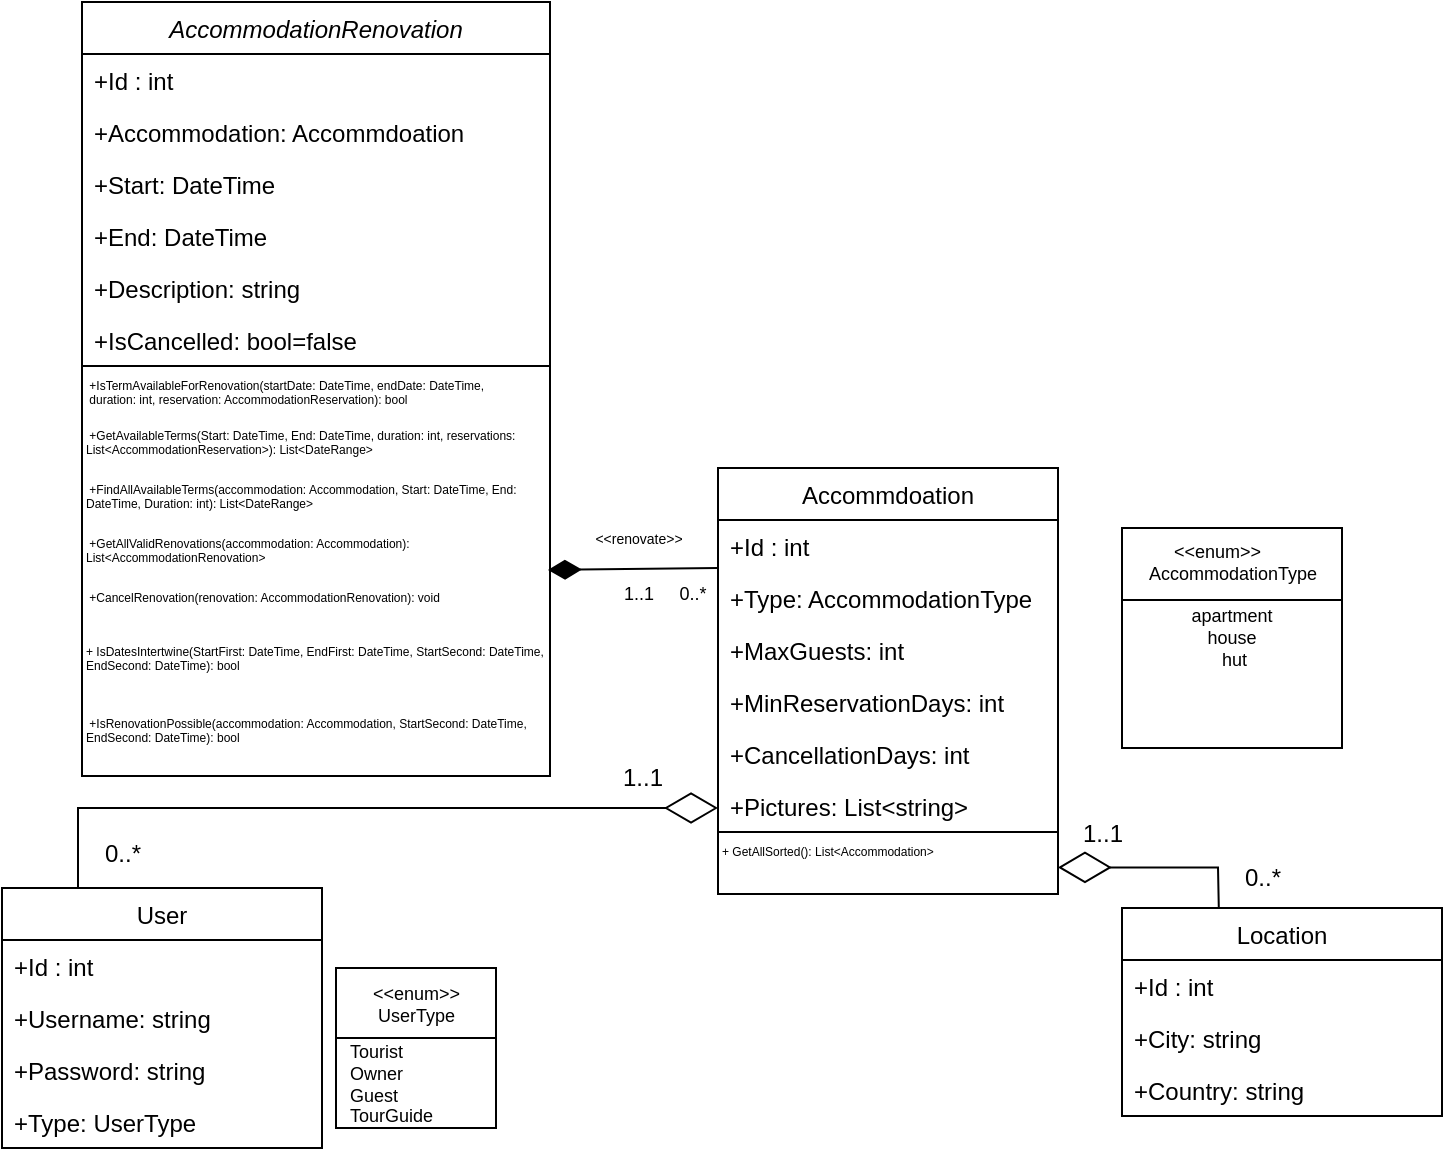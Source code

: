 <mxfile version="24.4.0" type="device">
  <diagram id="C5RBs43oDa-KdzZeNtuy" name="Page-1">
    <mxGraphModel dx="652" dy="1490" grid="1" gridSize="9" guides="1" tooltips="1" connect="1" arrows="1" fold="1" page="1" pageScale="1" pageWidth="827" pageHeight="1169" math="0" shadow="0">
      <root>
        <mxCell id="WIyWlLk6GJQsqaUBKTNV-0" />
        <mxCell id="WIyWlLk6GJQsqaUBKTNV-1" parent="WIyWlLk6GJQsqaUBKTNV-0" />
        <mxCell id="zkfFHV4jXpPFQw0GAbJ--0" value="AccommodationRenovation" style="swimlane;fontStyle=2;align=center;verticalAlign=top;childLayout=stackLayout;horizontal=1;startSize=26;horizontalStack=0;resizeParent=1;resizeLast=0;collapsible=1;marginBottom=0;rounded=0;shadow=0;strokeWidth=1;" parent="WIyWlLk6GJQsqaUBKTNV-1" vertex="1">
          <mxGeometry x="190" y="-113" width="234" height="387" as="geometry">
            <mxRectangle x="230" y="140" width="160" height="26" as="alternateBounds" />
          </mxGeometry>
        </mxCell>
        <mxCell id="zkfFHV4jXpPFQw0GAbJ--1" value="+Id : int" style="text;align=left;verticalAlign=top;spacingLeft=4;spacingRight=4;overflow=hidden;rotatable=0;points=[[0,0.5],[1,0.5]];portConstraint=eastwest;" parent="zkfFHV4jXpPFQw0GAbJ--0" vertex="1">
          <mxGeometry y="26" width="234" height="26" as="geometry" />
        </mxCell>
        <mxCell id="zkfFHV4jXpPFQw0GAbJ--2" value="+Accommodation: Accommdoation" style="text;align=left;verticalAlign=top;spacingLeft=4;spacingRight=4;overflow=hidden;rotatable=0;points=[[0,0.5],[1,0.5]];portConstraint=eastwest;rounded=0;shadow=0;html=0;" parent="zkfFHV4jXpPFQw0GAbJ--0" vertex="1">
          <mxGeometry y="52" width="234" height="26" as="geometry" />
        </mxCell>
        <mxCell id="zkfFHV4jXpPFQw0GAbJ--3" value="+Start: DateTime&#xa;" style="text;align=left;verticalAlign=top;spacingLeft=4;spacingRight=4;overflow=hidden;rotatable=0;points=[[0,0.5],[1,0.5]];portConstraint=eastwest;rounded=0;shadow=0;html=0;" parent="zkfFHV4jXpPFQw0GAbJ--0" vertex="1">
          <mxGeometry y="78" width="234" height="26" as="geometry" />
        </mxCell>
        <mxCell id="-NbkwlvzZSopZgZ9AZUB-4" value="+End: DateTime&#xa;" style="text;align=left;verticalAlign=top;spacingLeft=4;spacingRight=4;overflow=hidden;rotatable=0;points=[[0,0.5],[1,0.5]];portConstraint=eastwest;rounded=0;shadow=0;html=0;" parent="zkfFHV4jXpPFQw0GAbJ--0" vertex="1">
          <mxGeometry y="104" width="234" height="26" as="geometry" />
        </mxCell>
        <mxCell id="-NbkwlvzZSopZgZ9AZUB-5" value="+Description: string&#xa;" style="text;align=left;verticalAlign=top;spacingLeft=4;spacingRight=4;overflow=hidden;rotatable=0;points=[[0,0.5],[1,0.5]];portConstraint=eastwest;rounded=0;shadow=0;html=0;" parent="zkfFHV4jXpPFQw0GAbJ--0" vertex="1">
          <mxGeometry y="130" width="234" height="26" as="geometry" />
        </mxCell>
        <mxCell id="wz39yBtg1xBkKlrPDlyE-10" value="" style="endArrow=none;html=1;rounded=0;entryX=1;entryY=0;entryDx=0;entryDy=0;" edge="1" parent="zkfFHV4jXpPFQw0GAbJ--0" target="wz39yBtg1xBkKlrPDlyE-4">
          <mxGeometry width="50" height="50" relative="1" as="geometry">
            <mxPoint y="182" as="sourcePoint" />
            <mxPoint x="50" y="132" as="targetPoint" />
          </mxGeometry>
        </mxCell>
        <mxCell id="-NbkwlvzZSopZgZ9AZUB-3" value="+IsCancelled: bool=false&#xa;" style="text;align=left;verticalAlign=top;spacingLeft=4;spacingRight=4;overflow=hidden;rotatable=0;points=[[0,0.5],[1,0.5]];portConstraint=eastwest;rounded=0;shadow=0;html=0;" parent="zkfFHV4jXpPFQw0GAbJ--0" vertex="1">
          <mxGeometry y="156" width="234" height="26" as="geometry" />
        </mxCell>
        <mxCell id="wz39yBtg1xBkKlrPDlyE-0" value="" style="endArrow=none;html=1;rounded=0;" edge="1" parent="zkfFHV4jXpPFQw0GAbJ--0" target="wz39yBtg1xBkKlrPDlyE-4">
          <mxGeometry width="50" height="50" relative="1" as="geometry">
            <mxPoint y="182" as="sourcePoint" />
            <mxPoint x="216" y="182" as="targetPoint" />
          </mxGeometry>
        </mxCell>
        <mxCell id="wz39yBtg1xBkKlrPDlyE-4" value=" +IsTermAvailableForRenovation(startDate: DateTime, endDate: DateTime,&#xa; duration: int, reservation: AccommodationReservation): bool" style="text;whiteSpace=wrap;fontSize=6;" vertex="1" parent="zkfFHV4jXpPFQw0GAbJ--0">
          <mxGeometry y="182" width="234" height="25" as="geometry" />
        </mxCell>
        <mxCell id="wz39yBtg1xBkKlrPDlyE-8" value=" +GetAvailableTerms(Start: DateTime, End: DateTime, duration: int, reservations: List&lt;AccommodationReservation&gt;): List&lt;DateRange&gt;" style="text;whiteSpace=wrap;fontSize=6;" vertex="1" parent="zkfFHV4jXpPFQw0GAbJ--0">
          <mxGeometry y="207" width="234" height="27" as="geometry" />
        </mxCell>
        <mxCell id="wz39yBtg1xBkKlrPDlyE-9" value=" +FindAllAvailableTerms(accommodation: Accommodation, Start: DateTime, End: DateTime, Duration: int): List&lt;DateRange&gt;" style="text;whiteSpace=wrap;fontSize=6;" vertex="1" parent="zkfFHV4jXpPFQw0GAbJ--0">
          <mxGeometry y="234" width="234" height="27" as="geometry" />
        </mxCell>
        <mxCell id="wz39yBtg1xBkKlrPDlyE-11" value=" +GetAllValidRenovations(accommodation: Accommodation): List&lt;AccommodationRenovation&gt;" style="text;whiteSpace=wrap;fontSize=6;" vertex="1" parent="zkfFHV4jXpPFQw0GAbJ--0">
          <mxGeometry y="261" width="234" height="27" as="geometry" />
        </mxCell>
        <mxCell id="wz39yBtg1xBkKlrPDlyE-12" value=" +CancelRenovation(renovation: AccommodationRenovation): void" style="text;whiteSpace=wrap;fontSize=6;" vertex="1" parent="zkfFHV4jXpPFQw0GAbJ--0">
          <mxGeometry y="288" width="234" height="27" as="geometry" />
        </mxCell>
        <mxCell id="wz39yBtg1xBkKlrPDlyE-13" value="+ IsDatesIntertwine(StartFirst: DateTime, EndFirst: DateTime, StartSecond: DateTime, EndSecond: DateTime): bool" style="text;whiteSpace=wrap;fontSize=6;" vertex="1" parent="zkfFHV4jXpPFQw0GAbJ--0">
          <mxGeometry y="315" width="234" height="36" as="geometry" />
        </mxCell>
        <mxCell id="wz39yBtg1xBkKlrPDlyE-14" value=" +IsRenovationPossible(accommodation: Accommodation, StartSecond: DateTime, EndSecond: DateTime): bool" style="text;whiteSpace=wrap;fontSize=6;" vertex="1" parent="zkfFHV4jXpPFQw0GAbJ--0">
          <mxGeometry y="351" width="234" height="36" as="geometry" />
        </mxCell>
        <mxCell id="zkfFHV4jXpPFQw0GAbJ--17" value="Accommdoation" style="swimlane;fontStyle=0;align=center;verticalAlign=top;childLayout=stackLayout;horizontal=1;startSize=26;horizontalStack=0;resizeParent=1;resizeLast=0;collapsible=1;marginBottom=0;rounded=0;shadow=0;strokeWidth=1;" parent="WIyWlLk6GJQsqaUBKTNV-1" vertex="1">
          <mxGeometry x="508" y="120" width="170" height="213" as="geometry">
            <mxRectangle x="550" y="140" width="160" height="26" as="alternateBounds" />
          </mxGeometry>
        </mxCell>
        <mxCell id="zkfFHV4jXpPFQw0GAbJ--19" value="+Id : int" style="text;align=left;verticalAlign=top;spacingLeft=4;spacingRight=4;overflow=hidden;rotatable=0;points=[[0,0.5],[1,0.5]];portConstraint=eastwest;rounded=0;shadow=0;html=0;" parent="zkfFHV4jXpPFQw0GAbJ--17" vertex="1">
          <mxGeometry y="26" width="170" height="26" as="geometry" />
        </mxCell>
        <mxCell id="zkfFHV4jXpPFQw0GAbJ--21" value="+Type: AccommodationType" style="text;align=left;verticalAlign=top;spacingLeft=4;spacingRight=4;overflow=hidden;rotatable=0;points=[[0,0.5],[1,0.5]];portConstraint=eastwest;rounded=0;shadow=0;html=0;" parent="zkfFHV4jXpPFQw0GAbJ--17" vertex="1">
          <mxGeometry y="52" width="170" height="26" as="geometry" />
        </mxCell>
        <mxCell id="-NbkwlvzZSopZgZ9AZUB-8" value="+MaxGuests: int" style="text;align=left;verticalAlign=top;spacingLeft=4;spacingRight=4;overflow=hidden;rotatable=0;points=[[0,0.5],[1,0.5]];portConstraint=eastwest;rounded=0;shadow=0;html=0;" parent="zkfFHV4jXpPFQw0GAbJ--17" vertex="1">
          <mxGeometry y="78" width="170" height="26" as="geometry" />
        </mxCell>
        <mxCell id="-NbkwlvzZSopZgZ9AZUB-9" value="+MinReservationDays: int" style="text;align=left;verticalAlign=top;spacingLeft=4;spacingRight=4;overflow=hidden;rotatable=0;points=[[0,0.5],[1,0.5]];portConstraint=eastwest;rounded=0;shadow=0;html=0;" parent="zkfFHV4jXpPFQw0GAbJ--17" vertex="1">
          <mxGeometry y="104" width="170" height="26" as="geometry" />
        </mxCell>
        <mxCell id="-NbkwlvzZSopZgZ9AZUB-10" value="+CancellationDays: int" style="text;align=left;verticalAlign=top;spacingLeft=4;spacingRight=4;overflow=hidden;rotatable=0;points=[[0,0.5],[1,0.5]];portConstraint=eastwest;rounded=0;shadow=0;html=0;" parent="zkfFHV4jXpPFQw0GAbJ--17" vertex="1">
          <mxGeometry y="130" width="170" height="26" as="geometry" />
        </mxCell>
        <mxCell id="-NbkwlvzZSopZgZ9AZUB-7" value="+Pictures: List&lt;string&gt; " style="text;align=left;verticalAlign=top;spacingLeft=4;spacingRight=4;overflow=hidden;rotatable=0;points=[[0,0.5],[1,0.5]];portConstraint=eastwest;rounded=0;shadow=0;html=0;" parent="zkfFHV4jXpPFQw0GAbJ--17" vertex="1">
          <mxGeometry y="156" width="170" height="26" as="geometry" />
        </mxCell>
        <mxCell id="wz39yBtg1xBkKlrPDlyE-16" value="" style="endArrow=none;html=1;rounded=0;entryX=1;entryY=0;entryDx=0;entryDy=0;" edge="1" parent="zkfFHV4jXpPFQw0GAbJ--17" target="wz39yBtg1xBkKlrPDlyE-15">
          <mxGeometry width="50" height="50" relative="1" as="geometry">
            <mxPoint y="182" as="sourcePoint" />
            <mxPoint x="81" y="182" as="targetPoint" />
          </mxGeometry>
        </mxCell>
        <mxCell id="wz39yBtg1xBkKlrPDlyE-15" value="+ GetAllSorted(): List&lt;Accommodation&gt;" style="text;whiteSpace=wrap;fontSize=6;" vertex="1" parent="zkfFHV4jXpPFQw0GAbJ--17">
          <mxGeometry y="182" width="170" height="25" as="geometry" />
        </mxCell>
        <mxCell id="jrBvMISbflwZqs7c-j3e-2" value="Location" style="swimlane;fontStyle=0;align=center;verticalAlign=top;childLayout=stackLayout;horizontal=1;startSize=26;horizontalStack=0;resizeParent=1;resizeLast=0;collapsible=1;marginBottom=0;rounded=0;shadow=0;strokeWidth=1;" parent="WIyWlLk6GJQsqaUBKTNV-1" vertex="1">
          <mxGeometry x="710" y="340" width="160" height="104" as="geometry">
            <mxRectangle x="340" y="380" width="170" height="26" as="alternateBounds" />
          </mxGeometry>
        </mxCell>
        <mxCell id="jrBvMISbflwZqs7c-j3e-3" value="+Id : int" style="text;align=left;verticalAlign=top;spacingLeft=4;spacingRight=4;overflow=hidden;rotatable=0;points=[[0,0.5],[1,0.5]];portConstraint=eastwest;" parent="jrBvMISbflwZqs7c-j3e-2" vertex="1">
          <mxGeometry y="26" width="160" height="26" as="geometry" />
        </mxCell>
        <mxCell id="jrBvMISbflwZqs7c-j3e-6" value="+City: string" style="text;align=left;verticalAlign=top;spacingLeft=4;spacingRight=4;overflow=hidden;rotatable=0;points=[[0,0.5],[1,0.5]];portConstraint=eastwest;" parent="jrBvMISbflwZqs7c-j3e-2" vertex="1">
          <mxGeometry y="52" width="160" height="26" as="geometry" />
        </mxCell>
        <mxCell id="jrBvMISbflwZqs7c-j3e-5" value="+Country: string" style="text;align=left;verticalAlign=top;spacingLeft=4;spacingRight=4;overflow=hidden;rotatable=0;points=[[0,0.5],[1,0.5]];portConstraint=eastwest;" parent="jrBvMISbflwZqs7c-j3e-2" vertex="1">
          <mxGeometry y="78" width="160" height="26" as="geometry" />
        </mxCell>
        <mxCell id="jrBvMISbflwZqs7c-j3e-7" value="User" style="swimlane;fontStyle=0;align=center;verticalAlign=top;childLayout=stackLayout;horizontal=1;startSize=26;horizontalStack=0;resizeParent=1;resizeLast=0;collapsible=1;marginBottom=0;rounded=0;shadow=0;strokeWidth=1;" parent="WIyWlLk6GJQsqaUBKTNV-1" vertex="1">
          <mxGeometry x="150" y="330" width="160" height="130" as="geometry">
            <mxRectangle x="340" y="380" width="170" height="26" as="alternateBounds" />
          </mxGeometry>
        </mxCell>
        <mxCell id="jrBvMISbflwZqs7c-j3e-8" value="+Id : int" style="text;align=left;verticalAlign=top;spacingLeft=4;spacingRight=4;overflow=hidden;rotatable=0;points=[[0,0.5],[1,0.5]];portConstraint=eastwest;" parent="jrBvMISbflwZqs7c-j3e-7" vertex="1">
          <mxGeometry y="26" width="160" height="26" as="geometry" />
        </mxCell>
        <mxCell id="jrBvMISbflwZqs7c-j3e-11" value="+Username: string" style="text;align=left;verticalAlign=top;spacingLeft=4;spacingRight=4;overflow=hidden;rotatable=0;points=[[0,0.5],[1,0.5]];portConstraint=eastwest;" parent="jrBvMISbflwZqs7c-j3e-7" vertex="1">
          <mxGeometry y="52" width="160" height="26" as="geometry" />
        </mxCell>
        <mxCell id="jrBvMISbflwZqs7c-j3e-10" value="+Password: string" style="text;align=left;verticalAlign=top;spacingLeft=4;spacingRight=4;overflow=hidden;rotatable=0;points=[[0,0.5],[1,0.5]];portConstraint=eastwest;" parent="jrBvMISbflwZqs7c-j3e-7" vertex="1">
          <mxGeometry y="78" width="160" height="26" as="geometry" />
        </mxCell>
        <mxCell id="jrBvMISbflwZqs7c-j3e-12" value="+Type: UserType" style="text;align=left;verticalAlign=top;spacingLeft=4;spacingRight=4;overflow=hidden;rotatable=0;points=[[0,0.5],[1,0.5]];portConstraint=eastwest;" parent="jrBvMISbflwZqs7c-j3e-7" vertex="1">
          <mxGeometry y="104" width="160" height="26" as="geometry" />
        </mxCell>
        <mxCell id="jrBvMISbflwZqs7c-j3e-17" value="" style="group" parent="WIyWlLk6GJQsqaUBKTNV-1" vertex="1" connectable="0">
          <mxGeometry x="317" y="370" width="80" height="100" as="geometry" />
        </mxCell>
        <mxCell id="jrBvMISbflwZqs7c-j3e-13" value="" style="whiteSpace=wrap;html=1;aspect=fixed;" parent="jrBvMISbflwZqs7c-j3e-17" vertex="1">
          <mxGeometry width="80" height="80" as="geometry" />
        </mxCell>
        <mxCell id="jrBvMISbflwZqs7c-j3e-14" value="     &lt;&lt;enum&gt;&gt;&#xa;      UserType" style="text;align=left;verticalAlign=top;spacingLeft=4;spacingRight=4;overflow=hidden;rotatable=0;points=[[0,0.5],[1,0.5]];portConstraint=eastwest;rounded=0;shadow=0;html=0;fontSize=9;" parent="jrBvMISbflwZqs7c-j3e-17" vertex="1">
          <mxGeometry y="1" width="80" height="30" as="geometry" />
        </mxCell>
        <mxCell id="jrBvMISbflwZqs7c-j3e-15" value="" style="line;html=1;strokeWidth=1;align=left;verticalAlign=middle;spacingTop=-1;spacingLeft=3;spacingRight=3;rotatable=0;labelPosition=right;points=[];portConstraint=eastwest;" parent="jrBvMISbflwZqs7c-j3e-17" vertex="1">
          <mxGeometry y="31" width="80" height="8" as="geometry" />
        </mxCell>
        <mxCell id="jrBvMISbflwZqs7c-j3e-16" value="Tourist&#xa;Owner&#xa;Guest&#xa;TourGuide" style="text;whiteSpace=wrap;fontSize=9;" parent="jrBvMISbflwZqs7c-j3e-17" vertex="1">
          <mxGeometry x="5" y="30" width="70" height="70" as="geometry" />
        </mxCell>
        <mxCell id="jrBvMISbflwZqs7c-j3e-19" value="" style="group" parent="WIyWlLk6GJQsqaUBKTNV-1" vertex="1" connectable="0">
          <mxGeometry x="710" y="150" width="140" height="110" as="geometry" />
        </mxCell>
        <mxCell id="-NbkwlvzZSopZgZ9AZUB-18" value="apartment&lt;div style=&quot;font-size: 9px;&quot;&gt;house&lt;br style=&quot;font-size: 9px;&quot;&gt;&amp;nbsp;hut&lt;/div&gt;" style="whiteSpace=wrap;html=1;aspect=fixed;fontSize=9;" parent="jrBvMISbflwZqs7c-j3e-19" vertex="1">
          <mxGeometry width="110" height="110" as="geometry" />
        </mxCell>
        <mxCell id="jrBvMISbflwZqs7c-j3e-0" value="        &lt;&lt;enum&gt;&gt;&#xa;   AccommodationType" style="text;align=left;verticalAlign=top;spacingLeft=4;spacingRight=4;overflow=hidden;rotatable=0;points=[[0,0.5],[1,0.5]];portConstraint=eastwest;rounded=0;shadow=0;html=0;fontSize=9;" parent="jrBvMISbflwZqs7c-j3e-19" vertex="1">
          <mxGeometry width="140" height="40" as="geometry" />
        </mxCell>
        <mxCell id="jrBvMISbflwZqs7c-j3e-1" value="" style="line;html=1;strokeWidth=1;align=left;verticalAlign=middle;spacingTop=-1;spacingLeft=3;spacingRight=3;rotatable=0;labelPosition=right;points=[];portConstraint=eastwest;" parent="jrBvMISbflwZqs7c-j3e-19" vertex="1">
          <mxGeometry y="32" width="110" height="8" as="geometry" />
        </mxCell>
        <mxCell id="jrBvMISbflwZqs7c-j3e-24" value="" style="endArrow=diamondThin;endFill=0;endSize=24;html=1;rounded=0;exitX=0.315;exitY=0.003;exitDx=0;exitDy=0;exitPerimeter=0;" parent="WIyWlLk6GJQsqaUBKTNV-1" edge="1">
          <mxGeometry width="160" relative="1" as="geometry">
            <mxPoint x="758.4" y="340.002" as="sourcePoint" />
            <mxPoint x="678" y="319.69" as="targetPoint" />
            <Array as="points">
              <mxPoint x="758" y="319.69" />
            </Array>
          </mxGeometry>
        </mxCell>
        <mxCell id="jrBvMISbflwZqs7c-j3e-25" value="" style="html=1;startArrow=diamondThin;startFill=0;edgeStyle=elbowEdgeStyle;elbow=vertical;startSize=24;endArrow=none;endFill=0;rounded=0;strokeWidth=1;endSize=24;" parent="WIyWlLk6GJQsqaUBKTNV-1" edge="1">
          <mxGeometry width="160" relative="1" as="geometry">
            <mxPoint x="508" y="290" as="sourcePoint" />
            <mxPoint x="188" y="330" as="targetPoint" />
            <Array as="points">
              <mxPoint x="358" y="290" />
            </Array>
          </mxGeometry>
        </mxCell>
        <mxCell id="jrBvMISbflwZqs7c-j3e-26" value="1..1" style="text;html=1;align=center;verticalAlign=middle;resizable=0;points=[];autosize=1;strokeColor=none;fillColor=none;" parent="WIyWlLk6GJQsqaUBKTNV-1" vertex="1">
          <mxGeometry x="680" y="288" width="40" height="30" as="geometry" />
        </mxCell>
        <mxCell id="jrBvMISbflwZqs7c-j3e-27" value="0..*" style="text;html=1;align=center;verticalAlign=middle;resizable=0;points=[];autosize=1;strokeColor=none;fillColor=none;" parent="WIyWlLk6GJQsqaUBKTNV-1" vertex="1">
          <mxGeometry x="760" y="310" width="40" height="30" as="geometry" />
        </mxCell>
        <mxCell id="jrBvMISbflwZqs7c-j3e-28" value="0..*" style="text;html=1;align=center;verticalAlign=middle;resizable=0;points=[];autosize=1;strokeColor=none;fillColor=none;" parent="WIyWlLk6GJQsqaUBKTNV-1" vertex="1">
          <mxGeometry x="190" y="298" width="40" height="30" as="geometry" />
        </mxCell>
        <mxCell id="jrBvMISbflwZqs7c-j3e-29" value="1..1" style="text;html=1;align=center;verticalAlign=middle;resizable=0;points=[];autosize=1;strokeColor=none;fillColor=none;" parent="WIyWlLk6GJQsqaUBKTNV-1" vertex="1">
          <mxGeometry x="450" y="260" width="40" height="30" as="geometry" />
        </mxCell>
        <mxCell id="jrBvMISbflwZqs7c-j3e-30" value="&lt;font style=&quot;font-size: 7px;&quot;&gt;&amp;lt;&amp;lt;renovate&amp;gt;&amp;gt;&lt;/font&gt;" style="text;html=1;align=center;verticalAlign=middle;resizable=0;points=[];autosize=1;strokeColor=none;fillColor=none;fontSize=9;" parent="WIyWlLk6GJQsqaUBKTNV-1" vertex="1">
          <mxGeometry x="436.5" y="141" width="63" height="27" as="geometry" />
        </mxCell>
        <mxCell id="aVpmjBOgptcR2tEJsQUb-0" value="" style="endArrow=none;startArrow=diamondThin;endFill=0;startFill=1;html=1;verticalAlign=bottom;labelBackgroundColor=none;strokeWidth=1;startSize=14;endSize=8;rounded=0;jumpSize=5;" parent="WIyWlLk6GJQsqaUBKTNV-1" edge="1">
          <mxGeometry width="160" relative="1" as="geometry">
            <mxPoint x="423" y="171" as="sourcePoint" />
            <mxPoint x="508" y="170" as="targetPoint" />
            <Array as="points" />
          </mxGeometry>
        </mxCell>
        <mxCell id="aVpmjBOgptcR2tEJsQUb-3" value="&lt;font style=&quot;font-size: 9px;&quot;&gt;0..*&lt;/font&gt;" style="text;html=1;align=center;verticalAlign=middle;resizable=0;points=[];autosize=1;strokeColor=none;fillColor=none;" parent="WIyWlLk6GJQsqaUBKTNV-1" vertex="1">
          <mxGeometry x="477" y="168" width="36" height="27" as="geometry" />
        </mxCell>
        <mxCell id="aVpmjBOgptcR2tEJsQUb-4" value="&lt;font style=&quot;font-size: 9px;&quot;&gt;1..1&lt;/font&gt;" style="text;html=1;align=center;verticalAlign=middle;resizable=0;points=[];autosize=1;strokeColor=none;fillColor=none;" parent="WIyWlLk6GJQsqaUBKTNV-1" vertex="1">
          <mxGeometry x="450" y="168" width="36" height="27" as="geometry" />
        </mxCell>
      </root>
    </mxGraphModel>
  </diagram>
</mxfile>

